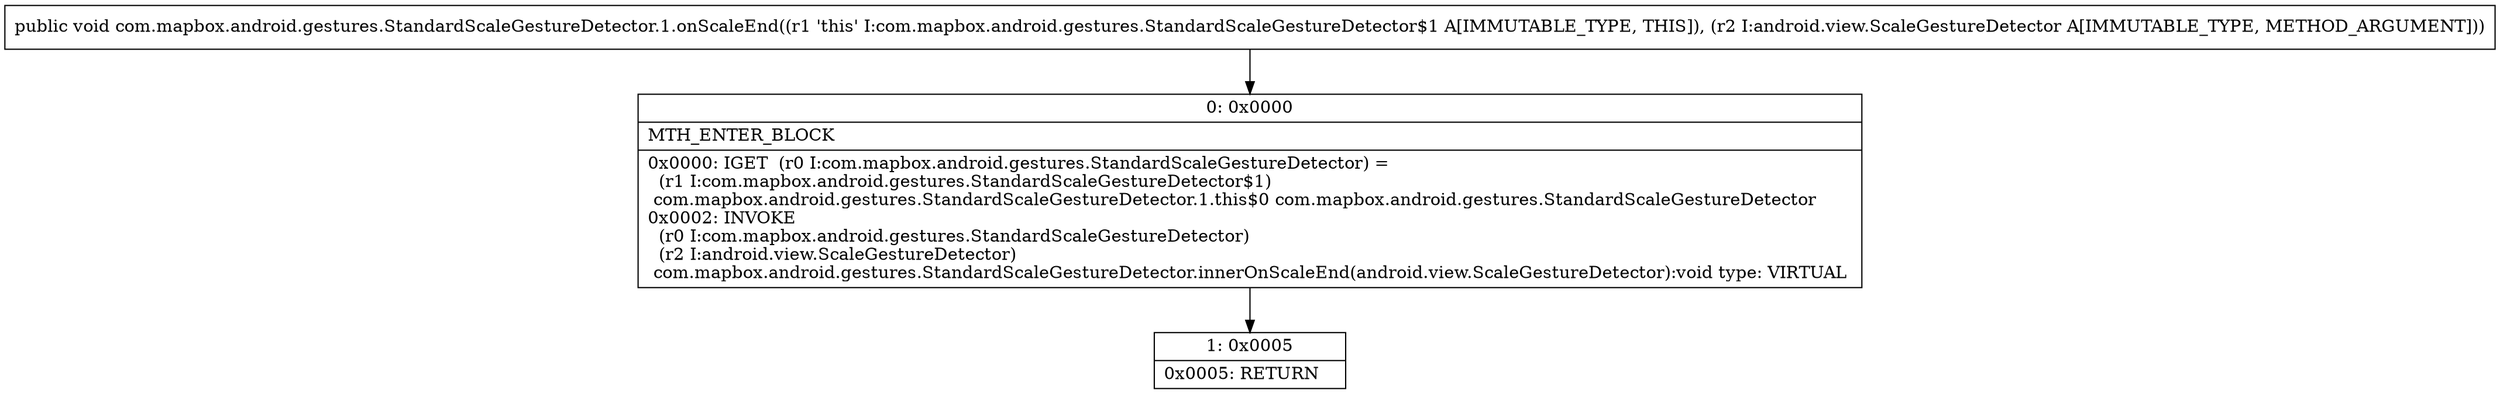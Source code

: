 digraph "CFG forcom.mapbox.android.gestures.StandardScaleGestureDetector.1.onScaleEnd(Landroid\/view\/ScaleGestureDetector;)V" {
Node_0 [shape=record,label="{0\:\ 0x0000|MTH_ENTER_BLOCK\l|0x0000: IGET  (r0 I:com.mapbox.android.gestures.StandardScaleGestureDetector) = \l  (r1 I:com.mapbox.android.gestures.StandardScaleGestureDetector$1)\l com.mapbox.android.gestures.StandardScaleGestureDetector.1.this$0 com.mapbox.android.gestures.StandardScaleGestureDetector \l0x0002: INVOKE  \l  (r0 I:com.mapbox.android.gestures.StandardScaleGestureDetector)\l  (r2 I:android.view.ScaleGestureDetector)\l com.mapbox.android.gestures.StandardScaleGestureDetector.innerOnScaleEnd(android.view.ScaleGestureDetector):void type: VIRTUAL \l}"];
Node_1 [shape=record,label="{1\:\ 0x0005|0x0005: RETURN   \l}"];
MethodNode[shape=record,label="{public void com.mapbox.android.gestures.StandardScaleGestureDetector.1.onScaleEnd((r1 'this' I:com.mapbox.android.gestures.StandardScaleGestureDetector$1 A[IMMUTABLE_TYPE, THIS]), (r2 I:android.view.ScaleGestureDetector A[IMMUTABLE_TYPE, METHOD_ARGUMENT])) }"];
MethodNode -> Node_0;
Node_0 -> Node_1;
}

